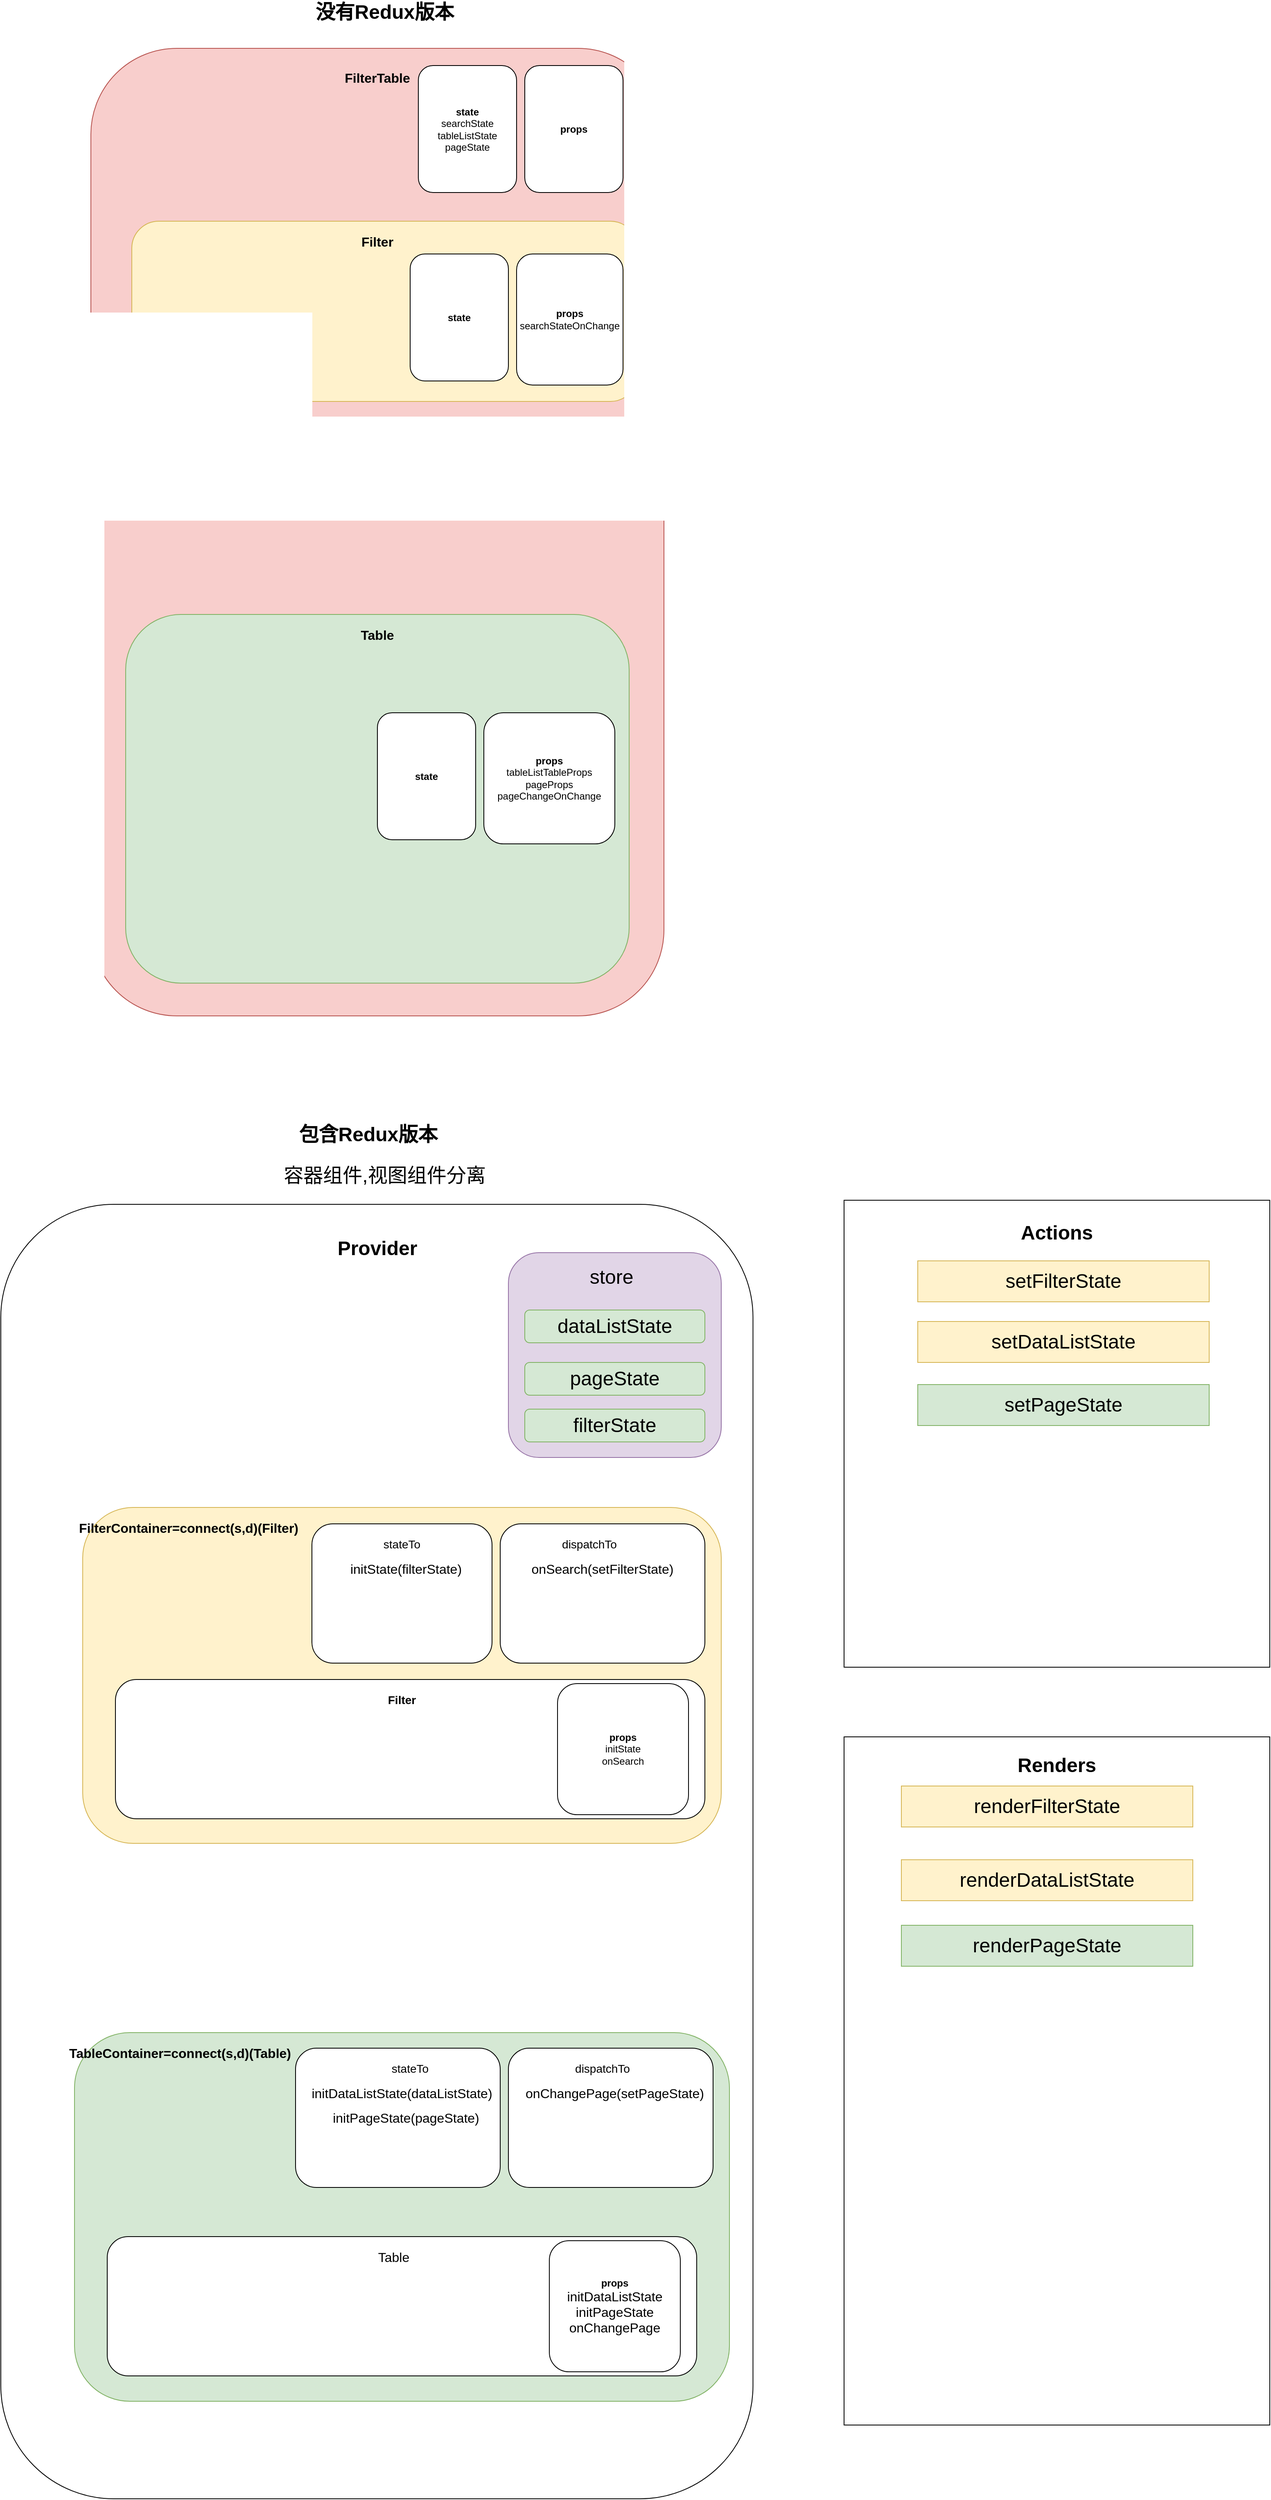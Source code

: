 <mxfile version="15.5.4" type="embed"><diagram id="23iRSUPoRavnBvh4doch" name="Page-1"><mxGraphModel dx="1494" dy="1017" grid="1" gridSize="10" guides="1" tooltips="1" connect="1" arrows="1" fold="1" page="1" pageScale="1" pageWidth="827" pageHeight="1169" math="0" shadow="0"><root><mxCell id="0"/><mxCell id="1" parent="0"/><mxCell id="6" value="" style="rounded=1;whiteSpace=wrap;html=1;fillColor=#f8cecc;strokeColor=#b85450;" parent="1" vertex="1"><mxGeometry x="480" y="159" width="700" height="1181" as="geometry"/></mxCell><mxCell id="7" value="&lt;b&gt;&lt;font style=&quot;font-size: 16px&quot;&gt;FilterTable&lt;/font&gt;&lt;/b&gt;" style="text;html=1;strokeColor=none;fillColor=none;align=center;verticalAlign=middle;whiteSpace=wrap;rounded=0;strokeWidth=1;" parent="1" vertex="1"><mxGeometry x="800" y="180" width="60" height="30" as="geometry"/></mxCell><mxCell id="8" value="" style="rounded=1;whiteSpace=wrap;html=1;fillColor=#fff2cc;strokeColor=#d6b656;" parent="1" vertex="1"><mxGeometry x="530" y="370" width="617.5" height="220" as="geometry"/></mxCell><mxCell id="9" value="" style="rounded=1;whiteSpace=wrap;html=1;fillColor=#d5e8d4;strokeColor=#82b366;" parent="1" vertex="1"><mxGeometry x="522.5" y="850" width="615" height="450" as="geometry"/></mxCell><mxCell id="10" value="&lt;b style=&quot;font-size: 16px;&quot;&gt;Table&lt;/b&gt;" style="text;html=1;strokeColor=none;fillColor=none;align=center;verticalAlign=middle;whiteSpace=wrap;rounded=0;fontSize=16;" parent="1" vertex="1"><mxGeometry x="800" y="860" width="60" height="30" as="geometry"/></mxCell><mxCell id="12" value="&lt;b&gt;state&lt;/b&gt;&lt;br&gt;searchState&lt;br&gt;tableListState&lt;br&gt;pageState" style="rounded=1;whiteSpace=wrap;html=1;" parent="1" vertex="1"><mxGeometry x="880" y="180" width="120" height="155" as="geometry"/></mxCell><mxCell id="13" value="&lt;b&gt;props&lt;/b&gt;" style="rounded=1;whiteSpace=wrap;html=1;" parent="1" vertex="1"><mxGeometry x="1010" y="180" width="120" height="155" as="geometry"/></mxCell><mxCell id="14" value="&lt;b style=&quot;font-size: 16px;&quot;&gt;Filter&lt;/b&gt;" style="text;html=1;strokeColor=none;fillColor=none;align=center;verticalAlign=middle;whiteSpace=wrap;rounded=0;fontSize=16;" parent="1" vertex="1"><mxGeometry x="800" y="380" width="60" height="30" as="geometry"/></mxCell><mxCell id="15" value="&lt;b&gt;state&lt;/b&gt;" style="rounded=1;whiteSpace=wrap;html=1;" parent="1" vertex="1"><mxGeometry x="870" y="410" width="120" height="155" as="geometry"/></mxCell><mxCell id="16" value="&lt;b&gt;props&lt;br&gt;&lt;/b&gt;searchStateOnChange" style="rounded=1;whiteSpace=wrap;html=1;" parent="1" vertex="1"><mxGeometry x="1000" y="410" width="130" height="160" as="geometry"/></mxCell><mxCell id="17" value="&lt;b&gt;state&lt;/b&gt;" style="rounded=1;whiteSpace=wrap;html=1;" parent="1" vertex="1"><mxGeometry x="830" y="970" width="120" height="155" as="geometry"/></mxCell><mxCell id="18" value="&lt;b&gt;props&lt;/b&gt;&lt;br&gt;tableListTableProps&lt;br&gt;pageProps&lt;br&gt;pageChangeOnChange" style="rounded=1;whiteSpace=wrap;html=1;" parent="1" vertex="1"><mxGeometry x="960" y="970" width="160" height="160" as="geometry"/></mxCell><mxCell id="32" value="&lt;b&gt;&lt;font style=&quot;font-size: 24px&quot;&gt;没有Redux版本&lt;/font&gt;&lt;/b&gt;" style="text;html=1;strokeColor=none;fillColor=none;align=center;verticalAlign=middle;whiteSpace=wrap;rounded=0;" vertex="1" parent="1"><mxGeometry x="743.75" y="100" width="190" height="30" as="geometry"/></mxCell><mxCell id="47" value="&lt;b&gt;&lt;font style=&quot;font-size: 24px&quot;&gt;包含Redux版本&lt;/font&gt;&lt;/b&gt;" style="text;html=1;strokeColor=none;fillColor=none;align=center;verticalAlign=middle;whiteSpace=wrap;rounded=0;" vertex="1" parent="1"><mxGeometry x="723.75" y="1470" width="190" height="30" as="geometry"/></mxCell><mxCell id="48" value="容器组件,视图组件分离" style="text;html=1;strokeColor=none;fillColor=none;align=center;verticalAlign=middle;whiteSpace=wrap;rounded=0;fontSize=24;" vertex="1" parent="1"><mxGeometry x="695" y="1520" width="287.5" height="30" as="geometry"/></mxCell><mxCell id="49" value="" style="rounded=1;whiteSpace=wrap;html=1;fontSize=24;" vertex="1" parent="1"><mxGeometry x="370" y="1570" width="918.75" height="1580" as="geometry"/></mxCell><mxCell id="52" value="" style="rounded=1;whiteSpace=wrap;html=1;fillColor=#fff2cc;strokeColor=#d6b656;" vertex="1" parent="1"><mxGeometry x="470" y="1940" width="780" height="410" as="geometry"/></mxCell><mxCell id="53" value="" style="rounded=1;whiteSpace=wrap;html=1;fillColor=#d5e8d4;strokeColor=#82b366;" vertex="1" parent="1"><mxGeometry x="460" y="2581" width="800" height="450" as="geometry"/></mxCell><mxCell id="54" value="&lt;b style=&quot;font-size: 16px&quot;&gt;TableContainer=connect(s,d)(Table)&lt;/b&gt;" style="text;html=1;strokeColor=none;fillColor=none;align=center;verticalAlign=middle;whiteSpace=wrap;rounded=0;fontSize=16;" vertex="1" parent="1"><mxGeometry x="440" y="2591" width="297.5" height="30" as="geometry"/></mxCell><mxCell id="57" value="&lt;b style=&quot;font-size: 16px&quot;&gt;FilterContainer=connect(s,d)(Filter)&lt;/b&gt;" style="text;html=1;strokeColor=none;fillColor=none;align=center;verticalAlign=middle;whiteSpace=wrap;rounded=0;fontSize=16;" vertex="1" parent="1"><mxGeometry x="455" y="1950" width="288.75" height="30" as="geometry"/></mxCell><mxCell id="62" value="&lt;b&gt;Provider&lt;/b&gt;" style="text;html=1;strokeColor=none;fillColor=none;align=center;verticalAlign=middle;whiteSpace=wrap;rounded=0;fontSize=24;" vertex="1" parent="1"><mxGeometry x="800" y="1609" width="60" height="30" as="geometry"/></mxCell><mxCell id="63" value="" style="rounded=1;whiteSpace=wrap;html=1;fontSize=24;fillColor=#e1d5e7;strokeColor=#9673a6;" vertex="1" parent="1"><mxGeometry x="990" y="1629" width="260" height="250" as="geometry"/></mxCell><mxCell id="67" value="dataListState" style="rounded=1;whiteSpace=wrap;html=1;fontSize=24;fillColor=#d5e8d4;strokeColor=#82b366;" vertex="1" parent="1"><mxGeometry x="1010" y="1699" width="220" height="40" as="geometry"/></mxCell><mxCell id="69" value="pageState" style="rounded=1;whiteSpace=wrap;html=1;fontSize=24;fillColor=#d5e8d4;strokeColor=#82b366;" vertex="1" parent="1"><mxGeometry x="1010" y="1763" width="220" height="40" as="geometry"/></mxCell><mxCell id="70" value="store" style="text;html=1;strokeColor=none;fillColor=none;align=center;verticalAlign=middle;whiteSpace=wrap;rounded=0;fontSize=24;" vertex="1" parent="1"><mxGeometry x="1058.75" y="1639" width="113.75" height="40" as="geometry"/></mxCell><mxCell id="71" value="" style="rounded=0;whiteSpace=wrap;html=1;fontSize=24;" vertex="1" parent="1"><mxGeometry x="1400" y="1565" width="520" height="570" as="geometry"/></mxCell><mxCell id="72" value="&lt;b&gt;Actions&lt;/b&gt;" style="text;html=1;strokeColor=none;fillColor=none;align=center;verticalAlign=middle;whiteSpace=wrap;rounded=0;fontSize=24;" vertex="1" parent="1"><mxGeometry x="1630" y="1590" width="60" height="30" as="geometry"/></mxCell><mxCell id="74" value="filterState" style="rounded=1;whiteSpace=wrap;html=1;fontSize=24;fillColor=#d5e8d4;strokeColor=#82b366;" vertex="1" parent="1"><mxGeometry x="1010" y="1820" width="220" height="40" as="geometry"/></mxCell><mxCell id="75" value="setFilterState" style="rounded=0;whiteSpace=wrap;html=1;fontSize=24;fillColor=#fff2cc;strokeColor=#d6b656;" vertex="1" parent="1"><mxGeometry x="1490" y="1639" width="356" height="50" as="geometry"/></mxCell><mxCell id="76" value="" style="rounded=0;whiteSpace=wrap;html=1;fontSize=24;" vertex="1" parent="1"><mxGeometry x="1400" y="2220" width="520" height="840" as="geometry"/></mxCell><mxCell id="77" value="&lt;b&gt;Renders&lt;/b&gt;" style="text;html=1;strokeColor=none;fillColor=none;align=center;verticalAlign=middle;whiteSpace=wrap;rounded=0;fontSize=24;" vertex="1" parent="1"><mxGeometry x="1630" y="2240" width="60" height="30" as="geometry"/></mxCell><mxCell id="78" value="renderFilterState" style="rounded=0;whiteSpace=wrap;html=1;fontSize=24;fillColor=#fff2cc;strokeColor=#d6b656;" vertex="1" parent="1"><mxGeometry x="1470" y="2280" width="356" height="50" as="geometry"/></mxCell><mxCell id="79" value="setDataListState" style="rounded=0;whiteSpace=wrap;html=1;fontSize=24;fillColor=#fff2cc;strokeColor=#d6b656;" vertex="1" parent="1"><mxGeometry x="1490" y="1713" width="356" height="50" as="geometry"/></mxCell><mxCell id="80" value="renderDataListState" style="rounded=0;whiteSpace=wrap;html=1;fontSize=24;fillColor=#fff2cc;strokeColor=#d6b656;" vertex="1" parent="1"><mxGeometry x="1470" y="2370" width="356" height="50" as="geometry"/></mxCell><mxCell id="89" value="" style="rounded=1;whiteSpace=wrap;html=1;fontSize=24;" vertex="1" parent="1"><mxGeometry x="750" y="1960" width="220" height="170" as="geometry"/></mxCell><mxCell id="90" value="stateTo" style="text;html=1;strokeColor=none;fillColor=none;align=center;verticalAlign=middle;whiteSpace=wrap;rounded=0;fontSize=14;" vertex="1" parent="1"><mxGeometry x="830" y="1970" width="60" height="30" as="geometry"/></mxCell><mxCell id="91" value="" style="rounded=1;whiteSpace=wrap;html=1;fontSize=24;" vertex="1" parent="1"><mxGeometry x="980" y="1960" width="250" height="170" as="geometry"/></mxCell><mxCell id="92" value="dispatchTo" style="text;html=1;strokeColor=none;fillColor=none;align=center;verticalAlign=middle;whiteSpace=wrap;rounded=0;fontSize=14;" vertex="1" parent="1"><mxGeometry x="1058.75" y="1970" width="60" height="30" as="geometry"/></mxCell><mxCell id="93" value="" style="rounded=1;whiteSpace=wrap;html=1;fontSize=14;" vertex="1" parent="1"><mxGeometry x="510" y="2150" width="720" height="170" as="geometry"/></mxCell><mxCell id="94" value="&lt;b&gt;Filter&lt;/b&gt;" style="text;html=1;strokeColor=none;fillColor=none;align=center;verticalAlign=middle;whiteSpace=wrap;rounded=0;fontSize=14;" vertex="1" parent="1"><mxGeometry x="830" y="2160" width="60" height="30" as="geometry"/></mxCell><mxCell id="95" value="&lt;span style=&quot;font-size: 16px&quot;&gt;onSearch(&lt;/span&gt;&lt;span style=&quot;font-size: 16px&quot;&gt;setFilterState&lt;/span&gt;&lt;span style=&quot;font-size: 16px&quot;&gt;)&lt;/span&gt;" style="text;html=1;strokeColor=none;fillColor=none;align=center;verticalAlign=middle;whiteSpace=wrap;rounded=0;fontSize=14;" vertex="1" parent="1"><mxGeometry x="1010" y="2000" width="190" height="30" as="geometry"/></mxCell><mxCell id="97" value="&lt;span style=&quot;font-size: 16px&quot;&gt;initState(filterState)&lt;/span&gt;" style="text;html=1;strokeColor=none;fillColor=none;align=center;verticalAlign=middle;whiteSpace=wrap;rounded=0;fontSize=14;" vertex="1" parent="1"><mxGeometry x="770" y="2000" width="190" height="30" as="geometry"/></mxCell><mxCell id="101" value="setPageState" style="rounded=0;whiteSpace=wrap;html=1;fontSize=24;fillColor=#d5e8d4;strokeColor=#82b366;" vertex="1" parent="1"><mxGeometry x="1490" y="1790" width="356" height="50" as="geometry"/></mxCell><mxCell id="102" value="renderPageState" style="rounded=0;whiteSpace=wrap;html=1;fontSize=24;fillColor=#d5e8d4;strokeColor=#82b366;" vertex="1" parent="1"><mxGeometry x="1470" y="2450" width="356" height="50" as="geometry"/></mxCell><mxCell id="103" value="" style="rounded=1;whiteSpace=wrap;html=1;fontSize=14;" vertex="1" parent="1"><mxGeometry x="500" y="2830" width="720" height="170" as="geometry"/></mxCell><mxCell id="104" value="Table" style="text;html=1;strokeColor=none;fillColor=none;align=center;verticalAlign=middle;whiteSpace=wrap;rounded=0;fontSize=16;" vertex="1" parent="1"><mxGeometry x="820" y="2840" width="60" height="30" as="geometry"/></mxCell><mxCell id="106" value="" style="rounded=1;whiteSpace=wrap;html=1;fontSize=24;" vertex="1" parent="1"><mxGeometry x="730" y="2600" width="250" height="170" as="geometry"/></mxCell><mxCell id="107" value="stateTo" style="text;html=1;strokeColor=none;fillColor=none;align=center;verticalAlign=middle;whiteSpace=wrap;rounded=0;fontSize=14;" vertex="1" parent="1"><mxGeometry x="840" y="2610" width="60" height="30" as="geometry"/></mxCell><mxCell id="108" value="&lt;span style=&quot;font-size: 16px&quot;&gt;initDataListState(dataListState)&lt;/span&gt;" style="text;html=1;strokeColor=none;fillColor=none;align=center;verticalAlign=middle;whiteSpace=wrap;rounded=0;fontSize=14;" vertex="1" parent="1"><mxGeometry x="765" y="2640" width="190" height="30" as="geometry"/></mxCell><mxCell id="109" value="" style="rounded=1;whiteSpace=wrap;html=1;fontSize=24;" vertex="1" parent="1"><mxGeometry x="990" y="2600" width="250" height="170" as="geometry"/></mxCell><mxCell id="110" value="dispatchTo" style="text;html=1;strokeColor=none;fillColor=none;align=center;verticalAlign=middle;whiteSpace=wrap;rounded=0;fontSize=14;" vertex="1" parent="1"><mxGeometry x="1075" y="2610" width="60" height="30" as="geometry"/></mxCell><mxCell id="111" value="&lt;span style=&quot;font-size: 16px&quot;&gt;onChangePage(&lt;/span&gt;&lt;font style=&quot;font-size: 16px&quot;&gt;setPageState)&lt;/font&gt;" style="text;html=1;strokeColor=none;fillColor=none;align=center;verticalAlign=middle;whiteSpace=wrap;rounded=0;fontSize=14;" vertex="1" parent="1"><mxGeometry x="1025" y="2640" width="190" height="30" as="geometry"/></mxCell><mxCell id="112" value="&lt;span style=&quot;font-size: 16px&quot;&gt;initPageState(pageState)&lt;/span&gt;" style="text;html=1;strokeColor=none;fillColor=none;align=center;verticalAlign=middle;whiteSpace=wrap;rounded=0;fontSize=14;" vertex="1" parent="1"><mxGeometry x="770" y="2670" width="190" height="30" as="geometry"/></mxCell><mxCell id="113" value="&lt;b&gt;props&lt;/b&gt;&lt;br&gt;initState&lt;br&gt;onSearch" style="rounded=1;whiteSpace=wrap;html=1;" vertex="1" parent="1"><mxGeometry x="1050" y="2155" width="160" height="160" as="geometry"/></mxCell><mxCell id="114" value="&lt;b&gt;props&lt;/b&gt;&lt;br&gt;&lt;span style=&quot;font-size: 16px&quot;&gt;initDataListState&lt;/span&gt;&lt;br&gt;&lt;span style=&quot;font-size: 16px&quot;&gt;initPageState&lt;br&gt;&lt;/span&gt;&lt;span style=&quot;font-size: 16px&quot;&gt;onChangePage&lt;/span&gt;&lt;span style=&quot;font-size: 16px&quot;&gt;&lt;br&gt;&lt;/span&gt;" style="rounded=1;whiteSpace=wrap;html=1;" vertex="1" parent="1"><mxGeometry x="1040" y="2835" width="160" height="160" as="geometry"/></mxCell></root></mxGraphModel></diagram></mxfile>